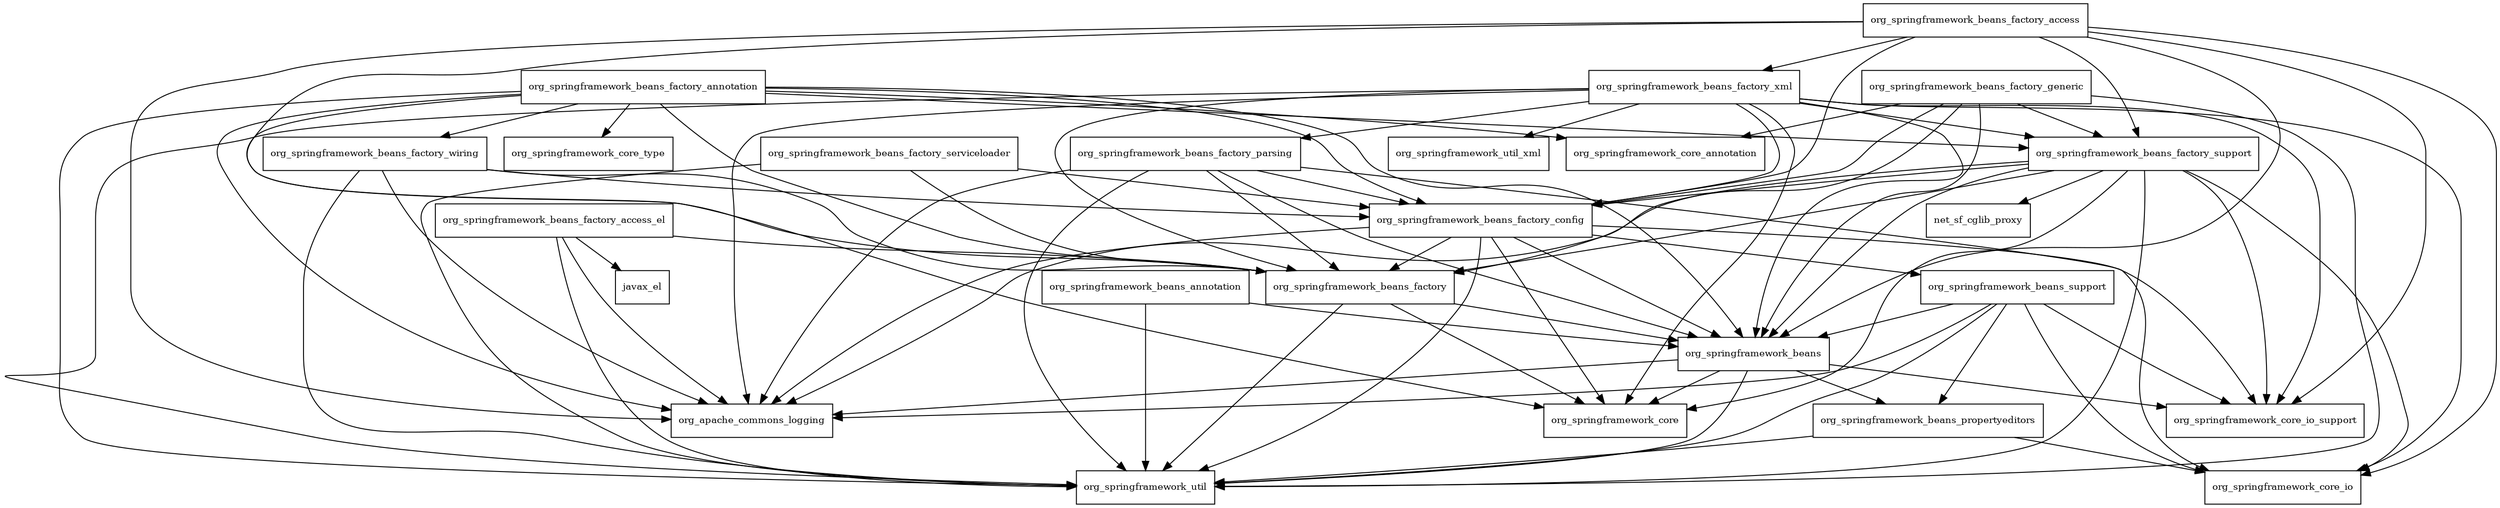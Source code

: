 digraph spring_beans_2_5_5_package_dependencies {
  node [shape = box, fontsize=10.0];
  org_springframework_beans -> org_apache_commons_logging;
  org_springframework_beans -> org_springframework_beans_propertyeditors;
  org_springframework_beans -> org_springframework_core;
  org_springframework_beans -> org_springframework_core_io_support;
  org_springframework_beans -> org_springframework_util;
  org_springframework_beans_annotation -> org_springframework_beans;
  org_springframework_beans_annotation -> org_springframework_util;
  org_springframework_beans_factory -> org_springframework_beans;
  org_springframework_beans_factory -> org_springframework_core;
  org_springframework_beans_factory -> org_springframework_util;
  org_springframework_beans_factory_access -> org_apache_commons_logging;
  org_springframework_beans_factory_access -> org_springframework_beans;
  org_springframework_beans_factory_access -> org_springframework_beans_factory;
  org_springframework_beans_factory_access -> org_springframework_beans_factory_config;
  org_springframework_beans_factory_access -> org_springframework_beans_factory_support;
  org_springframework_beans_factory_access -> org_springframework_beans_factory_xml;
  org_springframework_beans_factory_access -> org_springframework_core_io;
  org_springframework_beans_factory_access -> org_springframework_core_io_support;
  org_springframework_beans_factory_access_el -> javax_el;
  org_springframework_beans_factory_access_el -> org_apache_commons_logging;
  org_springframework_beans_factory_access_el -> org_springframework_beans_factory;
  org_springframework_beans_factory_access_el -> org_springframework_util;
  org_springframework_beans_factory_annotation -> org_apache_commons_logging;
  org_springframework_beans_factory_annotation -> org_springframework_beans;
  org_springframework_beans_factory_annotation -> org_springframework_beans_factory;
  org_springframework_beans_factory_annotation -> org_springframework_beans_factory_config;
  org_springframework_beans_factory_annotation -> org_springframework_beans_factory_support;
  org_springframework_beans_factory_annotation -> org_springframework_beans_factory_wiring;
  org_springframework_beans_factory_annotation -> org_springframework_core;
  org_springframework_beans_factory_annotation -> org_springframework_core_annotation;
  org_springframework_beans_factory_annotation -> org_springframework_core_type;
  org_springframework_beans_factory_annotation -> org_springframework_util;
  org_springframework_beans_factory_config -> org_apache_commons_logging;
  org_springframework_beans_factory_config -> org_springframework_beans;
  org_springframework_beans_factory_config -> org_springframework_beans_factory;
  org_springframework_beans_factory_config -> org_springframework_beans_support;
  org_springframework_beans_factory_config -> org_springframework_core;
  org_springframework_beans_factory_config -> org_springframework_core_io_support;
  org_springframework_beans_factory_config -> org_springframework_util;
  org_springframework_beans_factory_generic -> org_springframework_beans;
  org_springframework_beans_factory_generic -> org_springframework_beans_factory;
  org_springframework_beans_factory_generic -> org_springframework_beans_factory_config;
  org_springframework_beans_factory_generic -> org_springframework_beans_factory_support;
  org_springframework_beans_factory_generic -> org_springframework_core_annotation;
  org_springframework_beans_factory_generic -> org_springframework_util;
  org_springframework_beans_factory_parsing -> org_apache_commons_logging;
  org_springframework_beans_factory_parsing -> org_springframework_beans;
  org_springframework_beans_factory_parsing -> org_springframework_beans_factory;
  org_springframework_beans_factory_parsing -> org_springframework_beans_factory_config;
  org_springframework_beans_factory_parsing -> org_springframework_core_io;
  org_springframework_beans_factory_parsing -> org_springframework_util;
  org_springframework_beans_factory_serviceloader -> org_springframework_beans_factory;
  org_springframework_beans_factory_serviceloader -> org_springframework_beans_factory_config;
  org_springframework_beans_factory_serviceloader -> org_springframework_util;
  org_springframework_beans_factory_support -> net_sf_cglib_proxy;
  org_springframework_beans_factory_support -> org_apache_commons_logging;
  org_springframework_beans_factory_support -> org_springframework_beans;
  org_springframework_beans_factory_support -> org_springframework_beans_factory;
  org_springframework_beans_factory_support -> org_springframework_beans_factory_config;
  org_springframework_beans_factory_support -> org_springframework_core;
  org_springframework_beans_factory_support -> org_springframework_core_io;
  org_springframework_beans_factory_support -> org_springframework_core_io_support;
  org_springframework_beans_factory_support -> org_springframework_util;
  org_springframework_beans_factory_wiring -> org_apache_commons_logging;
  org_springframework_beans_factory_wiring -> org_springframework_beans_factory;
  org_springframework_beans_factory_wiring -> org_springframework_beans_factory_config;
  org_springframework_beans_factory_wiring -> org_springframework_util;
  org_springframework_beans_factory_xml -> org_apache_commons_logging;
  org_springframework_beans_factory_xml -> org_springframework_beans;
  org_springframework_beans_factory_xml -> org_springframework_beans_factory;
  org_springframework_beans_factory_xml -> org_springframework_beans_factory_config;
  org_springframework_beans_factory_xml -> org_springframework_beans_factory_parsing;
  org_springframework_beans_factory_xml -> org_springframework_beans_factory_support;
  org_springframework_beans_factory_xml -> org_springframework_core;
  org_springframework_beans_factory_xml -> org_springframework_core_io;
  org_springframework_beans_factory_xml -> org_springframework_core_io_support;
  org_springframework_beans_factory_xml -> org_springframework_util;
  org_springframework_beans_factory_xml -> org_springframework_util_xml;
  org_springframework_beans_propertyeditors -> org_springframework_core_io;
  org_springframework_beans_propertyeditors -> org_springframework_util;
  org_springframework_beans_support -> org_apache_commons_logging;
  org_springframework_beans_support -> org_springframework_beans;
  org_springframework_beans_support -> org_springframework_beans_propertyeditors;
  org_springframework_beans_support -> org_springframework_core_io;
  org_springframework_beans_support -> org_springframework_core_io_support;
  org_springframework_beans_support -> org_springframework_util;
}
